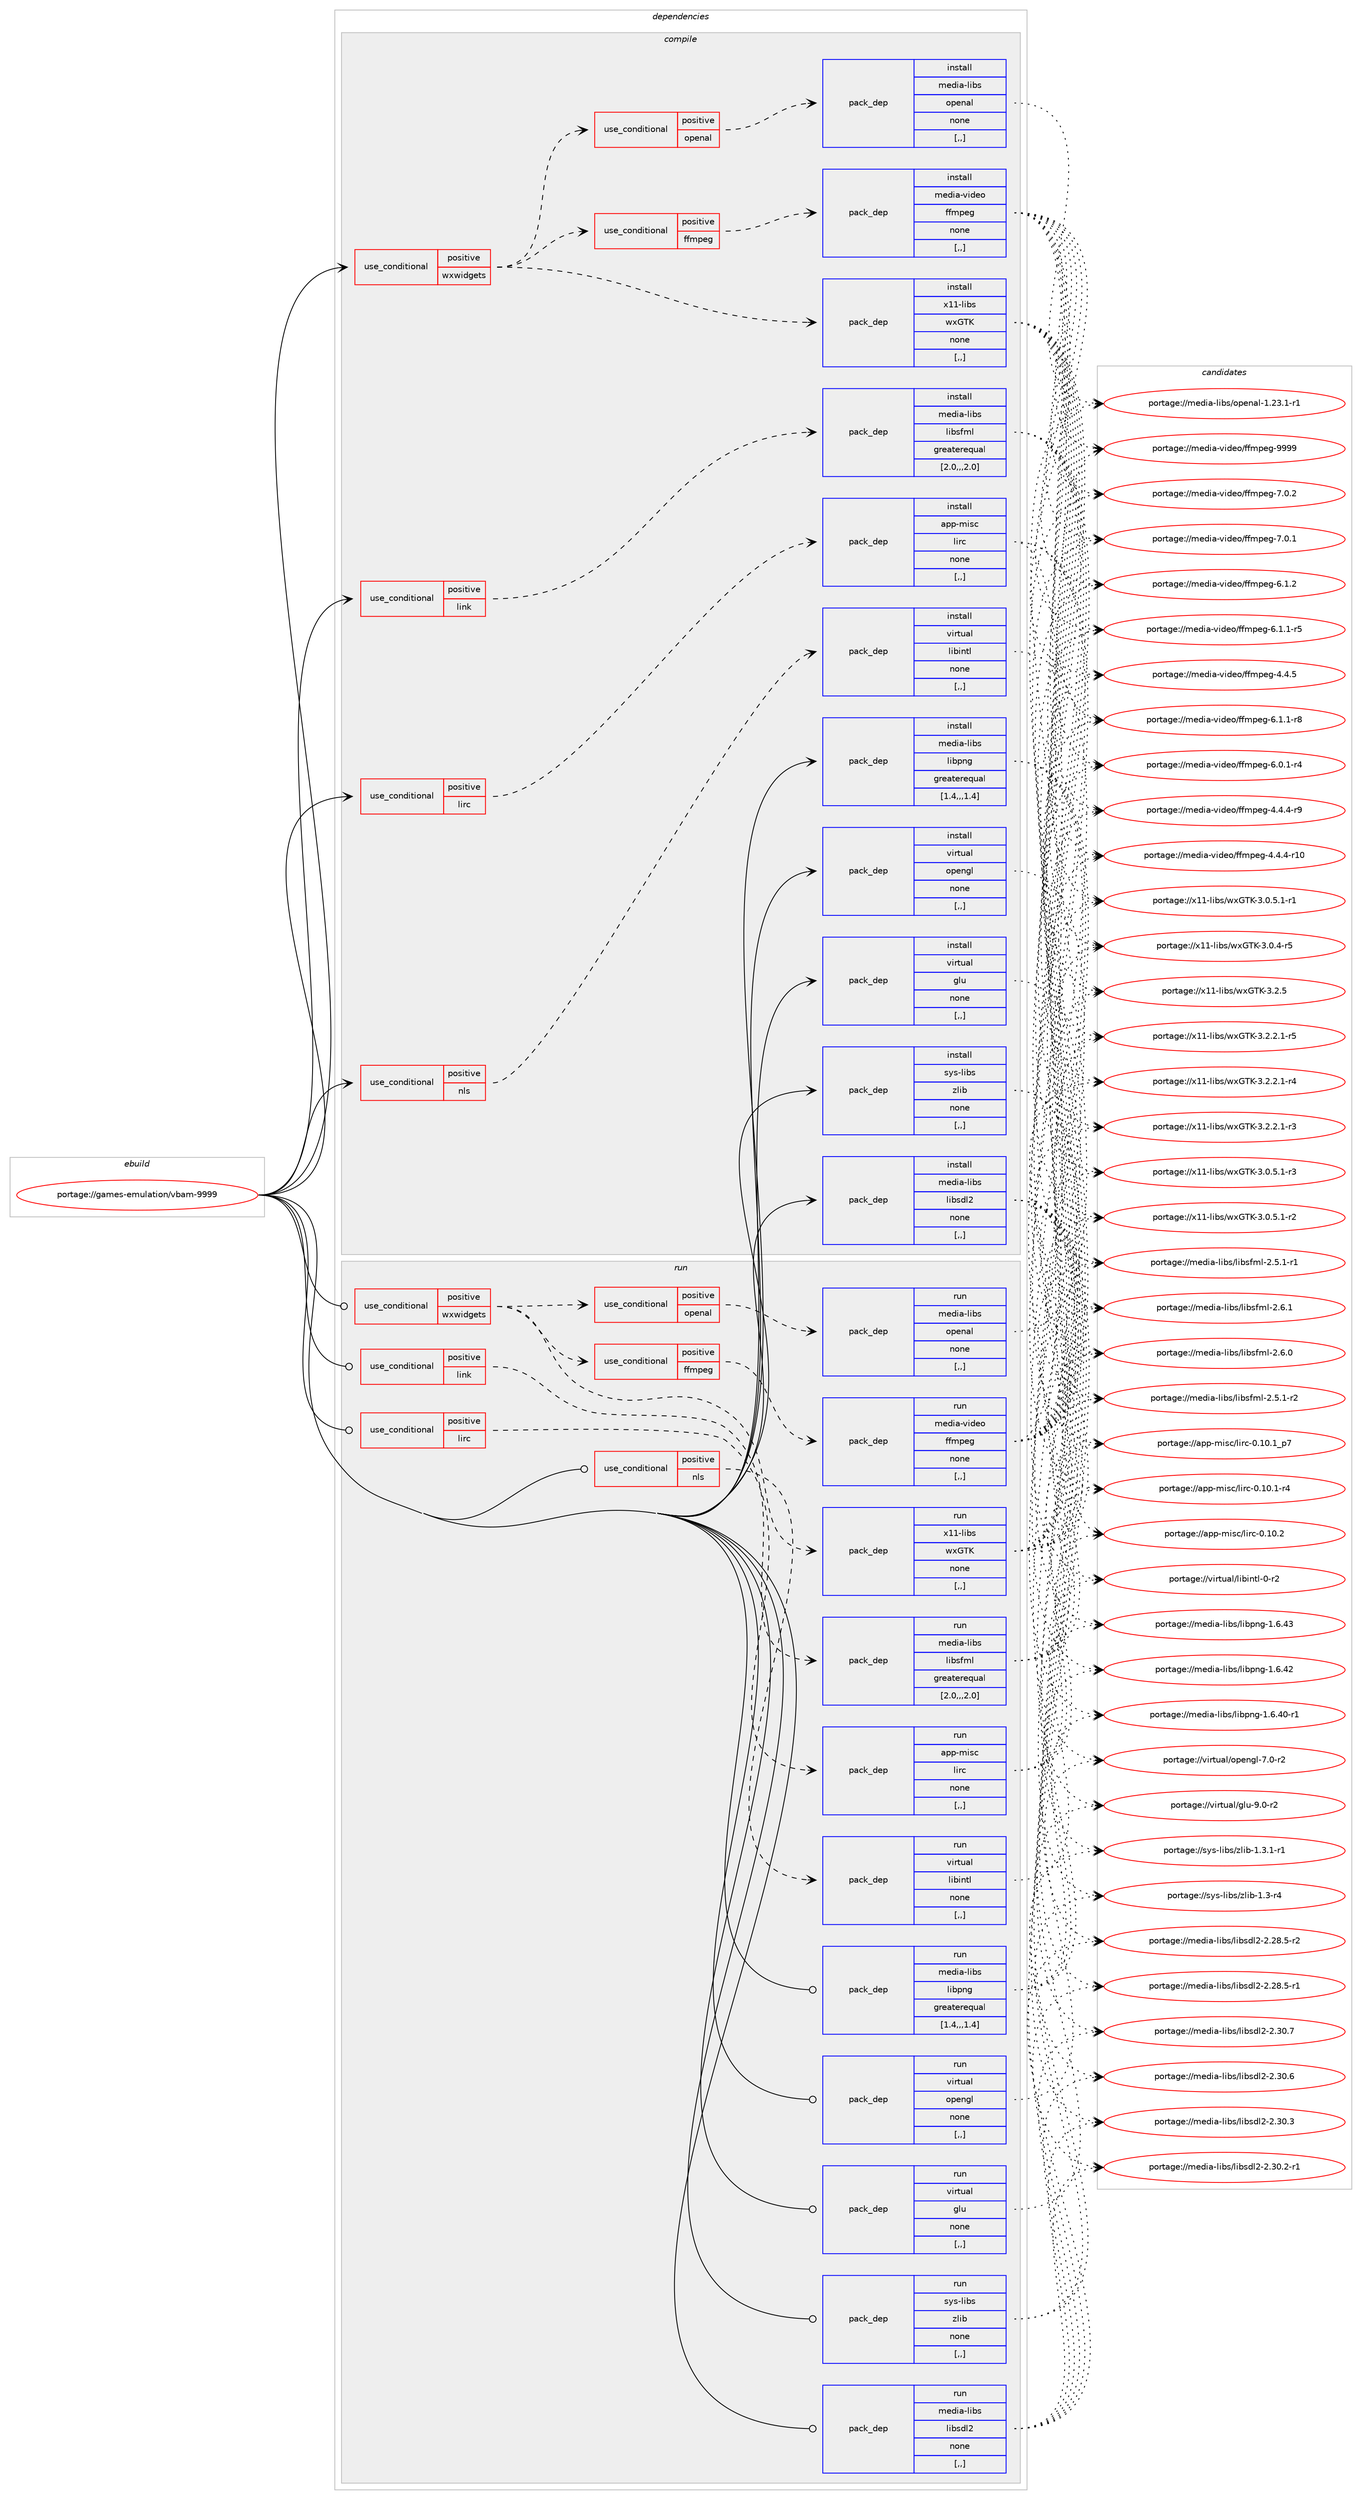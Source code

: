 digraph prolog {

# *************
# Graph options
# *************

newrank=true;
concentrate=true;
compound=true;
graph [rankdir=LR,fontname=Helvetica,fontsize=10,ranksep=1.5];#, ranksep=2.5, nodesep=0.2];
edge  [arrowhead=vee];
node  [fontname=Helvetica,fontsize=10];

# **********
# The ebuild
# **********

subgraph cluster_leftcol {
color=gray;
label=<<i>ebuild</i>>;
id [label="portage://games-emulation/vbam-9999", color=red, width=4, href="../games-emulation/vbam-9999.svg"];
}

# ****************
# The dependencies
# ****************

subgraph cluster_midcol {
color=gray;
label=<<i>dependencies</i>>;
subgraph cluster_compile {
fillcolor="#eeeeee";
style=filled;
label=<<i>compile</i>>;
subgraph cond195009 {
dependency725368 [label=<<TABLE BORDER="0" CELLBORDER="1" CELLSPACING="0" CELLPADDING="4"><TR><TD ROWSPAN="3" CELLPADDING="10">use_conditional</TD></TR><TR><TD>positive</TD></TR><TR><TD>link</TD></TR></TABLE>>, shape=none, color=red];
subgraph pack525273 {
dependency725369 [label=<<TABLE BORDER="0" CELLBORDER="1" CELLSPACING="0" CELLPADDING="4" WIDTH="220"><TR><TD ROWSPAN="6" CELLPADDING="30">pack_dep</TD></TR><TR><TD WIDTH="110">install</TD></TR><TR><TD>media-libs</TD></TR><TR><TD>libsfml</TD></TR><TR><TD>greaterequal</TD></TR><TR><TD>[2.0,,,2.0]</TD></TR></TABLE>>, shape=none, color=blue];
}
dependency725368:e -> dependency725369:w [weight=20,style="dashed",arrowhead="vee"];
}
id:e -> dependency725368:w [weight=20,style="solid",arrowhead="vee"];
subgraph cond195010 {
dependency725370 [label=<<TABLE BORDER="0" CELLBORDER="1" CELLSPACING="0" CELLPADDING="4"><TR><TD ROWSPAN="3" CELLPADDING="10">use_conditional</TD></TR><TR><TD>positive</TD></TR><TR><TD>lirc</TD></TR></TABLE>>, shape=none, color=red];
subgraph pack525274 {
dependency725371 [label=<<TABLE BORDER="0" CELLBORDER="1" CELLSPACING="0" CELLPADDING="4" WIDTH="220"><TR><TD ROWSPAN="6" CELLPADDING="30">pack_dep</TD></TR><TR><TD WIDTH="110">install</TD></TR><TR><TD>app-misc</TD></TR><TR><TD>lirc</TD></TR><TR><TD>none</TD></TR><TR><TD>[,,]</TD></TR></TABLE>>, shape=none, color=blue];
}
dependency725370:e -> dependency725371:w [weight=20,style="dashed",arrowhead="vee"];
}
id:e -> dependency725370:w [weight=20,style="solid",arrowhead="vee"];
subgraph cond195011 {
dependency725372 [label=<<TABLE BORDER="0" CELLBORDER="1" CELLSPACING="0" CELLPADDING="4"><TR><TD ROWSPAN="3" CELLPADDING="10">use_conditional</TD></TR><TR><TD>positive</TD></TR><TR><TD>nls</TD></TR></TABLE>>, shape=none, color=red];
subgraph pack525275 {
dependency725373 [label=<<TABLE BORDER="0" CELLBORDER="1" CELLSPACING="0" CELLPADDING="4" WIDTH="220"><TR><TD ROWSPAN="6" CELLPADDING="30">pack_dep</TD></TR><TR><TD WIDTH="110">install</TD></TR><TR><TD>virtual</TD></TR><TR><TD>libintl</TD></TR><TR><TD>none</TD></TR><TR><TD>[,,]</TD></TR></TABLE>>, shape=none, color=blue];
}
dependency725372:e -> dependency725373:w [weight=20,style="dashed",arrowhead="vee"];
}
id:e -> dependency725372:w [weight=20,style="solid",arrowhead="vee"];
subgraph cond195012 {
dependency725374 [label=<<TABLE BORDER="0" CELLBORDER="1" CELLSPACING="0" CELLPADDING="4"><TR><TD ROWSPAN="3" CELLPADDING="10">use_conditional</TD></TR><TR><TD>positive</TD></TR><TR><TD>wxwidgets</TD></TR></TABLE>>, shape=none, color=red];
subgraph cond195013 {
dependency725375 [label=<<TABLE BORDER="0" CELLBORDER="1" CELLSPACING="0" CELLPADDING="4"><TR><TD ROWSPAN="3" CELLPADDING="10">use_conditional</TD></TR><TR><TD>positive</TD></TR><TR><TD>ffmpeg</TD></TR></TABLE>>, shape=none, color=red];
subgraph pack525276 {
dependency725376 [label=<<TABLE BORDER="0" CELLBORDER="1" CELLSPACING="0" CELLPADDING="4" WIDTH="220"><TR><TD ROWSPAN="6" CELLPADDING="30">pack_dep</TD></TR><TR><TD WIDTH="110">install</TD></TR><TR><TD>media-video</TD></TR><TR><TD>ffmpeg</TD></TR><TR><TD>none</TD></TR><TR><TD>[,,]</TD></TR></TABLE>>, shape=none, color=blue];
}
dependency725375:e -> dependency725376:w [weight=20,style="dashed",arrowhead="vee"];
}
dependency725374:e -> dependency725375:w [weight=20,style="dashed",arrowhead="vee"];
subgraph cond195014 {
dependency725377 [label=<<TABLE BORDER="0" CELLBORDER="1" CELLSPACING="0" CELLPADDING="4"><TR><TD ROWSPAN="3" CELLPADDING="10">use_conditional</TD></TR><TR><TD>positive</TD></TR><TR><TD>openal</TD></TR></TABLE>>, shape=none, color=red];
subgraph pack525277 {
dependency725378 [label=<<TABLE BORDER="0" CELLBORDER="1" CELLSPACING="0" CELLPADDING="4" WIDTH="220"><TR><TD ROWSPAN="6" CELLPADDING="30">pack_dep</TD></TR><TR><TD WIDTH="110">install</TD></TR><TR><TD>media-libs</TD></TR><TR><TD>openal</TD></TR><TR><TD>none</TD></TR><TR><TD>[,,]</TD></TR></TABLE>>, shape=none, color=blue];
}
dependency725377:e -> dependency725378:w [weight=20,style="dashed",arrowhead="vee"];
}
dependency725374:e -> dependency725377:w [weight=20,style="dashed",arrowhead="vee"];
subgraph pack525278 {
dependency725379 [label=<<TABLE BORDER="0" CELLBORDER="1" CELLSPACING="0" CELLPADDING="4" WIDTH="220"><TR><TD ROWSPAN="6" CELLPADDING="30">pack_dep</TD></TR><TR><TD WIDTH="110">install</TD></TR><TR><TD>x11-libs</TD></TR><TR><TD>wxGTK</TD></TR><TR><TD>none</TD></TR><TR><TD>[,,]</TD></TR></TABLE>>, shape=none, color=blue];
}
dependency725374:e -> dependency725379:w [weight=20,style="dashed",arrowhead="vee"];
}
id:e -> dependency725374:w [weight=20,style="solid",arrowhead="vee"];
subgraph pack525279 {
dependency725380 [label=<<TABLE BORDER="0" CELLBORDER="1" CELLSPACING="0" CELLPADDING="4" WIDTH="220"><TR><TD ROWSPAN="6" CELLPADDING="30">pack_dep</TD></TR><TR><TD WIDTH="110">install</TD></TR><TR><TD>media-libs</TD></TR><TR><TD>libpng</TD></TR><TR><TD>greaterequal</TD></TR><TR><TD>[1.4,,,1.4]</TD></TR></TABLE>>, shape=none, color=blue];
}
id:e -> dependency725380:w [weight=20,style="solid",arrowhead="vee"];
subgraph pack525280 {
dependency725381 [label=<<TABLE BORDER="0" CELLBORDER="1" CELLSPACING="0" CELLPADDING="4" WIDTH="220"><TR><TD ROWSPAN="6" CELLPADDING="30">pack_dep</TD></TR><TR><TD WIDTH="110">install</TD></TR><TR><TD>media-libs</TD></TR><TR><TD>libsdl2</TD></TR><TR><TD>none</TD></TR><TR><TD>[,,]</TD></TR></TABLE>>, shape=none, color=blue];
}
id:e -> dependency725381:w [weight=20,style="solid",arrowhead="vee"];
subgraph pack525281 {
dependency725382 [label=<<TABLE BORDER="0" CELLBORDER="1" CELLSPACING="0" CELLPADDING="4" WIDTH="220"><TR><TD ROWSPAN="6" CELLPADDING="30">pack_dep</TD></TR><TR><TD WIDTH="110">install</TD></TR><TR><TD>sys-libs</TD></TR><TR><TD>zlib</TD></TR><TR><TD>none</TD></TR><TR><TD>[,,]</TD></TR></TABLE>>, shape=none, color=blue];
}
id:e -> dependency725382:w [weight=20,style="solid",arrowhead="vee"];
subgraph pack525282 {
dependency725383 [label=<<TABLE BORDER="0" CELLBORDER="1" CELLSPACING="0" CELLPADDING="4" WIDTH="220"><TR><TD ROWSPAN="6" CELLPADDING="30">pack_dep</TD></TR><TR><TD WIDTH="110">install</TD></TR><TR><TD>virtual</TD></TR><TR><TD>glu</TD></TR><TR><TD>none</TD></TR><TR><TD>[,,]</TD></TR></TABLE>>, shape=none, color=blue];
}
id:e -> dependency725383:w [weight=20,style="solid",arrowhead="vee"];
subgraph pack525283 {
dependency725384 [label=<<TABLE BORDER="0" CELLBORDER="1" CELLSPACING="0" CELLPADDING="4" WIDTH="220"><TR><TD ROWSPAN="6" CELLPADDING="30">pack_dep</TD></TR><TR><TD WIDTH="110">install</TD></TR><TR><TD>virtual</TD></TR><TR><TD>opengl</TD></TR><TR><TD>none</TD></TR><TR><TD>[,,]</TD></TR></TABLE>>, shape=none, color=blue];
}
id:e -> dependency725384:w [weight=20,style="solid",arrowhead="vee"];
}
subgraph cluster_compileandrun {
fillcolor="#eeeeee";
style=filled;
label=<<i>compile and run</i>>;
}
subgraph cluster_run {
fillcolor="#eeeeee";
style=filled;
label=<<i>run</i>>;
subgraph cond195015 {
dependency725385 [label=<<TABLE BORDER="0" CELLBORDER="1" CELLSPACING="0" CELLPADDING="4"><TR><TD ROWSPAN="3" CELLPADDING="10">use_conditional</TD></TR><TR><TD>positive</TD></TR><TR><TD>link</TD></TR></TABLE>>, shape=none, color=red];
subgraph pack525284 {
dependency725386 [label=<<TABLE BORDER="0" CELLBORDER="1" CELLSPACING="0" CELLPADDING="4" WIDTH="220"><TR><TD ROWSPAN="6" CELLPADDING="30">pack_dep</TD></TR><TR><TD WIDTH="110">run</TD></TR><TR><TD>media-libs</TD></TR><TR><TD>libsfml</TD></TR><TR><TD>greaterequal</TD></TR><TR><TD>[2.0,,,2.0]</TD></TR></TABLE>>, shape=none, color=blue];
}
dependency725385:e -> dependency725386:w [weight=20,style="dashed",arrowhead="vee"];
}
id:e -> dependency725385:w [weight=20,style="solid",arrowhead="odot"];
subgraph cond195016 {
dependency725387 [label=<<TABLE BORDER="0" CELLBORDER="1" CELLSPACING="0" CELLPADDING="4"><TR><TD ROWSPAN="3" CELLPADDING="10">use_conditional</TD></TR><TR><TD>positive</TD></TR><TR><TD>lirc</TD></TR></TABLE>>, shape=none, color=red];
subgraph pack525285 {
dependency725388 [label=<<TABLE BORDER="0" CELLBORDER="1" CELLSPACING="0" CELLPADDING="4" WIDTH="220"><TR><TD ROWSPAN="6" CELLPADDING="30">pack_dep</TD></TR><TR><TD WIDTH="110">run</TD></TR><TR><TD>app-misc</TD></TR><TR><TD>lirc</TD></TR><TR><TD>none</TD></TR><TR><TD>[,,]</TD></TR></TABLE>>, shape=none, color=blue];
}
dependency725387:e -> dependency725388:w [weight=20,style="dashed",arrowhead="vee"];
}
id:e -> dependency725387:w [weight=20,style="solid",arrowhead="odot"];
subgraph cond195017 {
dependency725389 [label=<<TABLE BORDER="0" CELLBORDER="1" CELLSPACING="0" CELLPADDING="4"><TR><TD ROWSPAN="3" CELLPADDING="10">use_conditional</TD></TR><TR><TD>positive</TD></TR><TR><TD>nls</TD></TR></TABLE>>, shape=none, color=red];
subgraph pack525286 {
dependency725390 [label=<<TABLE BORDER="0" CELLBORDER="1" CELLSPACING="0" CELLPADDING="4" WIDTH="220"><TR><TD ROWSPAN="6" CELLPADDING="30">pack_dep</TD></TR><TR><TD WIDTH="110">run</TD></TR><TR><TD>virtual</TD></TR><TR><TD>libintl</TD></TR><TR><TD>none</TD></TR><TR><TD>[,,]</TD></TR></TABLE>>, shape=none, color=blue];
}
dependency725389:e -> dependency725390:w [weight=20,style="dashed",arrowhead="vee"];
}
id:e -> dependency725389:w [weight=20,style="solid",arrowhead="odot"];
subgraph cond195018 {
dependency725391 [label=<<TABLE BORDER="0" CELLBORDER="1" CELLSPACING="0" CELLPADDING="4"><TR><TD ROWSPAN="3" CELLPADDING="10">use_conditional</TD></TR><TR><TD>positive</TD></TR><TR><TD>wxwidgets</TD></TR></TABLE>>, shape=none, color=red];
subgraph cond195019 {
dependency725392 [label=<<TABLE BORDER="0" CELLBORDER="1" CELLSPACING="0" CELLPADDING="4"><TR><TD ROWSPAN="3" CELLPADDING="10">use_conditional</TD></TR><TR><TD>positive</TD></TR><TR><TD>ffmpeg</TD></TR></TABLE>>, shape=none, color=red];
subgraph pack525287 {
dependency725393 [label=<<TABLE BORDER="0" CELLBORDER="1" CELLSPACING="0" CELLPADDING="4" WIDTH="220"><TR><TD ROWSPAN="6" CELLPADDING="30">pack_dep</TD></TR><TR><TD WIDTH="110">run</TD></TR><TR><TD>media-video</TD></TR><TR><TD>ffmpeg</TD></TR><TR><TD>none</TD></TR><TR><TD>[,,]</TD></TR></TABLE>>, shape=none, color=blue];
}
dependency725392:e -> dependency725393:w [weight=20,style="dashed",arrowhead="vee"];
}
dependency725391:e -> dependency725392:w [weight=20,style="dashed",arrowhead="vee"];
subgraph cond195020 {
dependency725394 [label=<<TABLE BORDER="0" CELLBORDER="1" CELLSPACING="0" CELLPADDING="4"><TR><TD ROWSPAN="3" CELLPADDING="10">use_conditional</TD></TR><TR><TD>positive</TD></TR><TR><TD>openal</TD></TR></TABLE>>, shape=none, color=red];
subgraph pack525288 {
dependency725395 [label=<<TABLE BORDER="0" CELLBORDER="1" CELLSPACING="0" CELLPADDING="4" WIDTH="220"><TR><TD ROWSPAN="6" CELLPADDING="30">pack_dep</TD></TR><TR><TD WIDTH="110">run</TD></TR><TR><TD>media-libs</TD></TR><TR><TD>openal</TD></TR><TR><TD>none</TD></TR><TR><TD>[,,]</TD></TR></TABLE>>, shape=none, color=blue];
}
dependency725394:e -> dependency725395:w [weight=20,style="dashed",arrowhead="vee"];
}
dependency725391:e -> dependency725394:w [weight=20,style="dashed",arrowhead="vee"];
subgraph pack525289 {
dependency725396 [label=<<TABLE BORDER="0" CELLBORDER="1" CELLSPACING="0" CELLPADDING="4" WIDTH="220"><TR><TD ROWSPAN="6" CELLPADDING="30">pack_dep</TD></TR><TR><TD WIDTH="110">run</TD></TR><TR><TD>x11-libs</TD></TR><TR><TD>wxGTK</TD></TR><TR><TD>none</TD></TR><TR><TD>[,,]</TD></TR></TABLE>>, shape=none, color=blue];
}
dependency725391:e -> dependency725396:w [weight=20,style="dashed",arrowhead="vee"];
}
id:e -> dependency725391:w [weight=20,style="solid",arrowhead="odot"];
subgraph pack525290 {
dependency725397 [label=<<TABLE BORDER="0" CELLBORDER="1" CELLSPACING="0" CELLPADDING="4" WIDTH="220"><TR><TD ROWSPAN="6" CELLPADDING="30">pack_dep</TD></TR><TR><TD WIDTH="110">run</TD></TR><TR><TD>media-libs</TD></TR><TR><TD>libpng</TD></TR><TR><TD>greaterequal</TD></TR><TR><TD>[1.4,,,1.4]</TD></TR></TABLE>>, shape=none, color=blue];
}
id:e -> dependency725397:w [weight=20,style="solid",arrowhead="odot"];
subgraph pack525291 {
dependency725398 [label=<<TABLE BORDER="0" CELLBORDER="1" CELLSPACING="0" CELLPADDING="4" WIDTH="220"><TR><TD ROWSPAN="6" CELLPADDING="30">pack_dep</TD></TR><TR><TD WIDTH="110">run</TD></TR><TR><TD>media-libs</TD></TR><TR><TD>libsdl2</TD></TR><TR><TD>none</TD></TR><TR><TD>[,,]</TD></TR></TABLE>>, shape=none, color=blue];
}
id:e -> dependency725398:w [weight=20,style="solid",arrowhead="odot"];
subgraph pack525292 {
dependency725399 [label=<<TABLE BORDER="0" CELLBORDER="1" CELLSPACING="0" CELLPADDING="4" WIDTH="220"><TR><TD ROWSPAN="6" CELLPADDING="30">pack_dep</TD></TR><TR><TD WIDTH="110">run</TD></TR><TR><TD>sys-libs</TD></TR><TR><TD>zlib</TD></TR><TR><TD>none</TD></TR><TR><TD>[,,]</TD></TR></TABLE>>, shape=none, color=blue];
}
id:e -> dependency725399:w [weight=20,style="solid",arrowhead="odot"];
subgraph pack525293 {
dependency725400 [label=<<TABLE BORDER="0" CELLBORDER="1" CELLSPACING="0" CELLPADDING="4" WIDTH="220"><TR><TD ROWSPAN="6" CELLPADDING="30">pack_dep</TD></TR><TR><TD WIDTH="110">run</TD></TR><TR><TD>virtual</TD></TR><TR><TD>glu</TD></TR><TR><TD>none</TD></TR><TR><TD>[,,]</TD></TR></TABLE>>, shape=none, color=blue];
}
id:e -> dependency725400:w [weight=20,style="solid",arrowhead="odot"];
subgraph pack525294 {
dependency725401 [label=<<TABLE BORDER="0" CELLBORDER="1" CELLSPACING="0" CELLPADDING="4" WIDTH="220"><TR><TD ROWSPAN="6" CELLPADDING="30">pack_dep</TD></TR><TR><TD WIDTH="110">run</TD></TR><TR><TD>virtual</TD></TR><TR><TD>opengl</TD></TR><TR><TD>none</TD></TR><TR><TD>[,,]</TD></TR></TABLE>>, shape=none, color=blue];
}
id:e -> dependency725401:w [weight=20,style="solid",arrowhead="odot"];
}
}

# **************
# The candidates
# **************

subgraph cluster_choices {
rank=same;
color=gray;
label=<<i>candidates</i>>;

subgraph choice525273 {
color=black;
nodesep=1;
choice1091011001059745108105981154710810598115102109108455046544649 [label="portage://media-libs/libsfml-2.6.1", color=red, width=4,href="../media-libs/libsfml-2.6.1.svg"];
choice1091011001059745108105981154710810598115102109108455046544648 [label="portage://media-libs/libsfml-2.6.0", color=red, width=4,href="../media-libs/libsfml-2.6.0.svg"];
choice10910110010597451081059811547108105981151021091084550465346494511450 [label="portage://media-libs/libsfml-2.5.1-r2", color=red, width=4,href="../media-libs/libsfml-2.5.1-r2.svg"];
choice10910110010597451081059811547108105981151021091084550465346494511449 [label="portage://media-libs/libsfml-2.5.1-r1", color=red, width=4,href="../media-libs/libsfml-2.5.1-r1.svg"];
dependency725369:e -> choice1091011001059745108105981154710810598115102109108455046544649:w [style=dotted,weight="100"];
dependency725369:e -> choice1091011001059745108105981154710810598115102109108455046544648:w [style=dotted,weight="100"];
dependency725369:e -> choice10910110010597451081059811547108105981151021091084550465346494511450:w [style=dotted,weight="100"];
dependency725369:e -> choice10910110010597451081059811547108105981151021091084550465346494511449:w [style=dotted,weight="100"];
}
subgraph choice525274 {
color=black;
nodesep=1;
choice971121124510910511599471081051149945484649484650 [label="portage://app-misc/lirc-0.10.2", color=red, width=4,href="../app-misc/lirc-0.10.2.svg"];
choice9711211245109105115994710810511499454846494846499511255 [label="portage://app-misc/lirc-0.10.1_p7", color=red, width=4,href="../app-misc/lirc-0.10.1_p7.svg"];
choice9711211245109105115994710810511499454846494846494511452 [label="portage://app-misc/lirc-0.10.1-r4", color=red, width=4,href="../app-misc/lirc-0.10.1-r4.svg"];
dependency725371:e -> choice971121124510910511599471081051149945484649484650:w [style=dotted,weight="100"];
dependency725371:e -> choice9711211245109105115994710810511499454846494846499511255:w [style=dotted,weight="100"];
dependency725371:e -> choice9711211245109105115994710810511499454846494846494511452:w [style=dotted,weight="100"];
}
subgraph choice525275 {
color=black;
nodesep=1;
choice11810511411611797108471081059810511011610845484511450 [label="portage://virtual/libintl-0-r2", color=red, width=4,href="../virtual/libintl-0-r2.svg"];
dependency725373:e -> choice11810511411611797108471081059810511011610845484511450:w [style=dotted,weight="100"];
}
subgraph choice525276 {
color=black;
nodesep=1;
choice1091011001059745118105100101111471021021091121011034557575757 [label="portage://media-video/ffmpeg-9999", color=red, width=4,href="../media-video/ffmpeg-9999.svg"];
choice109101100105974511810510010111147102102109112101103455546484650 [label="portage://media-video/ffmpeg-7.0.2", color=red, width=4,href="../media-video/ffmpeg-7.0.2.svg"];
choice109101100105974511810510010111147102102109112101103455546484649 [label="portage://media-video/ffmpeg-7.0.1", color=red, width=4,href="../media-video/ffmpeg-7.0.1.svg"];
choice109101100105974511810510010111147102102109112101103455446494650 [label="portage://media-video/ffmpeg-6.1.2", color=red, width=4,href="../media-video/ffmpeg-6.1.2.svg"];
choice1091011001059745118105100101111471021021091121011034554464946494511456 [label="portage://media-video/ffmpeg-6.1.1-r8", color=red, width=4,href="../media-video/ffmpeg-6.1.1-r8.svg"];
choice1091011001059745118105100101111471021021091121011034554464946494511453 [label="portage://media-video/ffmpeg-6.1.1-r5", color=red, width=4,href="../media-video/ffmpeg-6.1.1-r5.svg"];
choice1091011001059745118105100101111471021021091121011034554464846494511452 [label="portage://media-video/ffmpeg-6.0.1-r4", color=red, width=4,href="../media-video/ffmpeg-6.0.1-r4.svg"];
choice109101100105974511810510010111147102102109112101103455246524653 [label="portage://media-video/ffmpeg-4.4.5", color=red, width=4,href="../media-video/ffmpeg-4.4.5.svg"];
choice1091011001059745118105100101111471021021091121011034552465246524511457 [label="portage://media-video/ffmpeg-4.4.4-r9", color=red, width=4,href="../media-video/ffmpeg-4.4.4-r9.svg"];
choice109101100105974511810510010111147102102109112101103455246524652451144948 [label="portage://media-video/ffmpeg-4.4.4-r10", color=red, width=4,href="../media-video/ffmpeg-4.4.4-r10.svg"];
dependency725376:e -> choice1091011001059745118105100101111471021021091121011034557575757:w [style=dotted,weight="100"];
dependency725376:e -> choice109101100105974511810510010111147102102109112101103455546484650:w [style=dotted,weight="100"];
dependency725376:e -> choice109101100105974511810510010111147102102109112101103455546484649:w [style=dotted,weight="100"];
dependency725376:e -> choice109101100105974511810510010111147102102109112101103455446494650:w [style=dotted,weight="100"];
dependency725376:e -> choice1091011001059745118105100101111471021021091121011034554464946494511456:w [style=dotted,weight="100"];
dependency725376:e -> choice1091011001059745118105100101111471021021091121011034554464946494511453:w [style=dotted,weight="100"];
dependency725376:e -> choice1091011001059745118105100101111471021021091121011034554464846494511452:w [style=dotted,weight="100"];
dependency725376:e -> choice109101100105974511810510010111147102102109112101103455246524653:w [style=dotted,weight="100"];
dependency725376:e -> choice1091011001059745118105100101111471021021091121011034552465246524511457:w [style=dotted,weight="100"];
dependency725376:e -> choice109101100105974511810510010111147102102109112101103455246524652451144948:w [style=dotted,weight="100"];
}
subgraph choice525277 {
color=black;
nodesep=1;
choice1091011001059745108105981154711111210111097108454946505146494511449 [label="portage://media-libs/openal-1.23.1-r1", color=red, width=4,href="../media-libs/openal-1.23.1-r1.svg"];
dependency725378:e -> choice1091011001059745108105981154711111210111097108454946505146494511449:w [style=dotted,weight="100"];
}
subgraph choice525278 {
color=black;
nodesep=1;
choice1204949451081059811547119120718475455146504653 [label="portage://x11-libs/wxGTK-3.2.5", color=red, width=4,href="../x11-libs/wxGTK-3.2.5.svg"];
choice120494945108105981154711912071847545514650465046494511453 [label="portage://x11-libs/wxGTK-3.2.2.1-r5", color=red, width=4,href="../x11-libs/wxGTK-3.2.2.1-r5.svg"];
choice120494945108105981154711912071847545514650465046494511452 [label="portage://x11-libs/wxGTK-3.2.2.1-r4", color=red, width=4,href="../x11-libs/wxGTK-3.2.2.1-r4.svg"];
choice120494945108105981154711912071847545514650465046494511451 [label="portage://x11-libs/wxGTK-3.2.2.1-r3", color=red, width=4,href="../x11-libs/wxGTK-3.2.2.1-r3.svg"];
choice120494945108105981154711912071847545514648465346494511451 [label="portage://x11-libs/wxGTK-3.0.5.1-r3", color=red, width=4,href="../x11-libs/wxGTK-3.0.5.1-r3.svg"];
choice120494945108105981154711912071847545514648465346494511450 [label="portage://x11-libs/wxGTK-3.0.5.1-r2", color=red, width=4,href="../x11-libs/wxGTK-3.0.5.1-r2.svg"];
choice120494945108105981154711912071847545514648465346494511449 [label="portage://x11-libs/wxGTK-3.0.5.1-r1", color=red, width=4,href="../x11-libs/wxGTK-3.0.5.1-r1.svg"];
choice12049494510810598115471191207184754551464846524511453 [label="portage://x11-libs/wxGTK-3.0.4-r5", color=red, width=4,href="../x11-libs/wxGTK-3.0.4-r5.svg"];
dependency725379:e -> choice1204949451081059811547119120718475455146504653:w [style=dotted,weight="100"];
dependency725379:e -> choice120494945108105981154711912071847545514650465046494511453:w [style=dotted,weight="100"];
dependency725379:e -> choice120494945108105981154711912071847545514650465046494511452:w [style=dotted,weight="100"];
dependency725379:e -> choice120494945108105981154711912071847545514650465046494511451:w [style=dotted,weight="100"];
dependency725379:e -> choice120494945108105981154711912071847545514648465346494511451:w [style=dotted,weight="100"];
dependency725379:e -> choice120494945108105981154711912071847545514648465346494511450:w [style=dotted,weight="100"];
dependency725379:e -> choice120494945108105981154711912071847545514648465346494511449:w [style=dotted,weight="100"];
dependency725379:e -> choice12049494510810598115471191207184754551464846524511453:w [style=dotted,weight="100"];
}
subgraph choice525279 {
color=black;
nodesep=1;
choice109101100105974510810598115471081059811211010345494654465251 [label="portage://media-libs/libpng-1.6.43", color=red, width=4,href="../media-libs/libpng-1.6.43.svg"];
choice109101100105974510810598115471081059811211010345494654465250 [label="portage://media-libs/libpng-1.6.42", color=red, width=4,href="../media-libs/libpng-1.6.42.svg"];
choice1091011001059745108105981154710810598112110103454946544652484511449 [label="portage://media-libs/libpng-1.6.40-r1", color=red, width=4,href="../media-libs/libpng-1.6.40-r1.svg"];
dependency725380:e -> choice109101100105974510810598115471081059811211010345494654465251:w [style=dotted,weight="100"];
dependency725380:e -> choice109101100105974510810598115471081059811211010345494654465250:w [style=dotted,weight="100"];
dependency725380:e -> choice1091011001059745108105981154710810598112110103454946544652484511449:w [style=dotted,weight="100"];
}
subgraph choice525280 {
color=black;
nodesep=1;
choice10910110010597451081059811547108105981151001085045504651484655 [label="portage://media-libs/libsdl2-2.30.7", color=red, width=4,href="../media-libs/libsdl2-2.30.7.svg"];
choice10910110010597451081059811547108105981151001085045504651484654 [label="portage://media-libs/libsdl2-2.30.6", color=red, width=4,href="../media-libs/libsdl2-2.30.6.svg"];
choice10910110010597451081059811547108105981151001085045504651484651 [label="portage://media-libs/libsdl2-2.30.3", color=red, width=4,href="../media-libs/libsdl2-2.30.3.svg"];
choice109101100105974510810598115471081059811510010850455046514846504511449 [label="portage://media-libs/libsdl2-2.30.2-r1", color=red, width=4,href="../media-libs/libsdl2-2.30.2-r1.svg"];
choice109101100105974510810598115471081059811510010850455046505646534511450 [label="portage://media-libs/libsdl2-2.28.5-r2", color=red, width=4,href="../media-libs/libsdl2-2.28.5-r2.svg"];
choice109101100105974510810598115471081059811510010850455046505646534511449 [label="portage://media-libs/libsdl2-2.28.5-r1", color=red, width=4,href="../media-libs/libsdl2-2.28.5-r1.svg"];
dependency725381:e -> choice10910110010597451081059811547108105981151001085045504651484655:w [style=dotted,weight="100"];
dependency725381:e -> choice10910110010597451081059811547108105981151001085045504651484654:w [style=dotted,weight="100"];
dependency725381:e -> choice10910110010597451081059811547108105981151001085045504651484651:w [style=dotted,weight="100"];
dependency725381:e -> choice109101100105974510810598115471081059811510010850455046514846504511449:w [style=dotted,weight="100"];
dependency725381:e -> choice109101100105974510810598115471081059811510010850455046505646534511450:w [style=dotted,weight="100"];
dependency725381:e -> choice109101100105974510810598115471081059811510010850455046505646534511449:w [style=dotted,weight="100"];
}
subgraph choice525281 {
color=black;
nodesep=1;
choice115121115451081059811547122108105984549465146494511449 [label="portage://sys-libs/zlib-1.3.1-r1", color=red, width=4,href="../sys-libs/zlib-1.3.1-r1.svg"];
choice11512111545108105981154712210810598454946514511452 [label="portage://sys-libs/zlib-1.3-r4", color=red, width=4,href="../sys-libs/zlib-1.3-r4.svg"];
dependency725382:e -> choice115121115451081059811547122108105984549465146494511449:w [style=dotted,weight="100"];
dependency725382:e -> choice11512111545108105981154712210810598454946514511452:w [style=dotted,weight="100"];
}
subgraph choice525282 {
color=black;
nodesep=1;
choice1181051141161179710847103108117455746484511450 [label="portage://virtual/glu-9.0-r2", color=red, width=4,href="../virtual/glu-9.0-r2.svg"];
dependency725383:e -> choice1181051141161179710847103108117455746484511450:w [style=dotted,weight="100"];
}
subgraph choice525283 {
color=black;
nodesep=1;
choice1181051141161179710847111112101110103108455546484511450 [label="portage://virtual/opengl-7.0-r2", color=red, width=4,href="../virtual/opengl-7.0-r2.svg"];
dependency725384:e -> choice1181051141161179710847111112101110103108455546484511450:w [style=dotted,weight="100"];
}
subgraph choice525284 {
color=black;
nodesep=1;
choice1091011001059745108105981154710810598115102109108455046544649 [label="portage://media-libs/libsfml-2.6.1", color=red, width=4,href="../media-libs/libsfml-2.6.1.svg"];
choice1091011001059745108105981154710810598115102109108455046544648 [label="portage://media-libs/libsfml-2.6.0", color=red, width=4,href="../media-libs/libsfml-2.6.0.svg"];
choice10910110010597451081059811547108105981151021091084550465346494511450 [label="portage://media-libs/libsfml-2.5.1-r2", color=red, width=4,href="../media-libs/libsfml-2.5.1-r2.svg"];
choice10910110010597451081059811547108105981151021091084550465346494511449 [label="portage://media-libs/libsfml-2.5.1-r1", color=red, width=4,href="../media-libs/libsfml-2.5.1-r1.svg"];
dependency725386:e -> choice1091011001059745108105981154710810598115102109108455046544649:w [style=dotted,weight="100"];
dependency725386:e -> choice1091011001059745108105981154710810598115102109108455046544648:w [style=dotted,weight="100"];
dependency725386:e -> choice10910110010597451081059811547108105981151021091084550465346494511450:w [style=dotted,weight="100"];
dependency725386:e -> choice10910110010597451081059811547108105981151021091084550465346494511449:w [style=dotted,weight="100"];
}
subgraph choice525285 {
color=black;
nodesep=1;
choice971121124510910511599471081051149945484649484650 [label="portage://app-misc/lirc-0.10.2", color=red, width=4,href="../app-misc/lirc-0.10.2.svg"];
choice9711211245109105115994710810511499454846494846499511255 [label="portage://app-misc/lirc-0.10.1_p7", color=red, width=4,href="../app-misc/lirc-0.10.1_p7.svg"];
choice9711211245109105115994710810511499454846494846494511452 [label="portage://app-misc/lirc-0.10.1-r4", color=red, width=4,href="../app-misc/lirc-0.10.1-r4.svg"];
dependency725388:e -> choice971121124510910511599471081051149945484649484650:w [style=dotted,weight="100"];
dependency725388:e -> choice9711211245109105115994710810511499454846494846499511255:w [style=dotted,weight="100"];
dependency725388:e -> choice9711211245109105115994710810511499454846494846494511452:w [style=dotted,weight="100"];
}
subgraph choice525286 {
color=black;
nodesep=1;
choice11810511411611797108471081059810511011610845484511450 [label="portage://virtual/libintl-0-r2", color=red, width=4,href="../virtual/libintl-0-r2.svg"];
dependency725390:e -> choice11810511411611797108471081059810511011610845484511450:w [style=dotted,weight="100"];
}
subgraph choice525287 {
color=black;
nodesep=1;
choice1091011001059745118105100101111471021021091121011034557575757 [label="portage://media-video/ffmpeg-9999", color=red, width=4,href="../media-video/ffmpeg-9999.svg"];
choice109101100105974511810510010111147102102109112101103455546484650 [label="portage://media-video/ffmpeg-7.0.2", color=red, width=4,href="../media-video/ffmpeg-7.0.2.svg"];
choice109101100105974511810510010111147102102109112101103455546484649 [label="portage://media-video/ffmpeg-7.0.1", color=red, width=4,href="../media-video/ffmpeg-7.0.1.svg"];
choice109101100105974511810510010111147102102109112101103455446494650 [label="portage://media-video/ffmpeg-6.1.2", color=red, width=4,href="../media-video/ffmpeg-6.1.2.svg"];
choice1091011001059745118105100101111471021021091121011034554464946494511456 [label="portage://media-video/ffmpeg-6.1.1-r8", color=red, width=4,href="../media-video/ffmpeg-6.1.1-r8.svg"];
choice1091011001059745118105100101111471021021091121011034554464946494511453 [label="portage://media-video/ffmpeg-6.1.1-r5", color=red, width=4,href="../media-video/ffmpeg-6.1.1-r5.svg"];
choice1091011001059745118105100101111471021021091121011034554464846494511452 [label="portage://media-video/ffmpeg-6.0.1-r4", color=red, width=4,href="../media-video/ffmpeg-6.0.1-r4.svg"];
choice109101100105974511810510010111147102102109112101103455246524653 [label="portage://media-video/ffmpeg-4.4.5", color=red, width=4,href="../media-video/ffmpeg-4.4.5.svg"];
choice1091011001059745118105100101111471021021091121011034552465246524511457 [label="portage://media-video/ffmpeg-4.4.4-r9", color=red, width=4,href="../media-video/ffmpeg-4.4.4-r9.svg"];
choice109101100105974511810510010111147102102109112101103455246524652451144948 [label="portage://media-video/ffmpeg-4.4.4-r10", color=red, width=4,href="../media-video/ffmpeg-4.4.4-r10.svg"];
dependency725393:e -> choice1091011001059745118105100101111471021021091121011034557575757:w [style=dotted,weight="100"];
dependency725393:e -> choice109101100105974511810510010111147102102109112101103455546484650:w [style=dotted,weight="100"];
dependency725393:e -> choice109101100105974511810510010111147102102109112101103455546484649:w [style=dotted,weight="100"];
dependency725393:e -> choice109101100105974511810510010111147102102109112101103455446494650:w [style=dotted,weight="100"];
dependency725393:e -> choice1091011001059745118105100101111471021021091121011034554464946494511456:w [style=dotted,weight="100"];
dependency725393:e -> choice1091011001059745118105100101111471021021091121011034554464946494511453:w [style=dotted,weight="100"];
dependency725393:e -> choice1091011001059745118105100101111471021021091121011034554464846494511452:w [style=dotted,weight="100"];
dependency725393:e -> choice109101100105974511810510010111147102102109112101103455246524653:w [style=dotted,weight="100"];
dependency725393:e -> choice1091011001059745118105100101111471021021091121011034552465246524511457:w [style=dotted,weight="100"];
dependency725393:e -> choice109101100105974511810510010111147102102109112101103455246524652451144948:w [style=dotted,weight="100"];
}
subgraph choice525288 {
color=black;
nodesep=1;
choice1091011001059745108105981154711111210111097108454946505146494511449 [label="portage://media-libs/openal-1.23.1-r1", color=red, width=4,href="../media-libs/openal-1.23.1-r1.svg"];
dependency725395:e -> choice1091011001059745108105981154711111210111097108454946505146494511449:w [style=dotted,weight="100"];
}
subgraph choice525289 {
color=black;
nodesep=1;
choice1204949451081059811547119120718475455146504653 [label="portage://x11-libs/wxGTK-3.2.5", color=red, width=4,href="../x11-libs/wxGTK-3.2.5.svg"];
choice120494945108105981154711912071847545514650465046494511453 [label="portage://x11-libs/wxGTK-3.2.2.1-r5", color=red, width=4,href="../x11-libs/wxGTK-3.2.2.1-r5.svg"];
choice120494945108105981154711912071847545514650465046494511452 [label="portage://x11-libs/wxGTK-3.2.2.1-r4", color=red, width=4,href="../x11-libs/wxGTK-3.2.2.1-r4.svg"];
choice120494945108105981154711912071847545514650465046494511451 [label="portage://x11-libs/wxGTK-3.2.2.1-r3", color=red, width=4,href="../x11-libs/wxGTK-3.2.2.1-r3.svg"];
choice120494945108105981154711912071847545514648465346494511451 [label="portage://x11-libs/wxGTK-3.0.5.1-r3", color=red, width=4,href="../x11-libs/wxGTK-3.0.5.1-r3.svg"];
choice120494945108105981154711912071847545514648465346494511450 [label="portage://x11-libs/wxGTK-3.0.5.1-r2", color=red, width=4,href="../x11-libs/wxGTK-3.0.5.1-r2.svg"];
choice120494945108105981154711912071847545514648465346494511449 [label="portage://x11-libs/wxGTK-3.0.5.1-r1", color=red, width=4,href="../x11-libs/wxGTK-3.0.5.1-r1.svg"];
choice12049494510810598115471191207184754551464846524511453 [label="portage://x11-libs/wxGTK-3.0.4-r5", color=red, width=4,href="../x11-libs/wxGTK-3.0.4-r5.svg"];
dependency725396:e -> choice1204949451081059811547119120718475455146504653:w [style=dotted,weight="100"];
dependency725396:e -> choice120494945108105981154711912071847545514650465046494511453:w [style=dotted,weight="100"];
dependency725396:e -> choice120494945108105981154711912071847545514650465046494511452:w [style=dotted,weight="100"];
dependency725396:e -> choice120494945108105981154711912071847545514650465046494511451:w [style=dotted,weight="100"];
dependency725396:e -> choice120494945108105981154711912071847545514648465346494511451:w [style=dotted,weight="100"];
dependency725396:e -> choice120494945108105981154711912071847545514648465346494511450:w [style=dotted,weight="100"];
dependency725396:e -> choice120494945108105981154711912071847545514648465346494511449:w [style=dotted,weight="100"];
dependency725396:e -> choice12049494510810598115471191207184754551464846524511453:w [style=dotted,weight="100"];
}
subgraph choice525290 {
color=black;
nodesep=1;
choice109101100105974510810598115471081059811211010345494654465251 [label="portage://media-libs/libpng-1.6.43", color=red, width=4,href="../media-libs/libpng-1.6.43.svg"];
choice109101100105974510810598115471081059811211010345494654465250 [label="portage://media-libs/libpng-1.6.42", color=red, width=4,href="../media-libs/libpng-1.6.42.svg"];
choice1091011001059745108105981154710810598112110103454946544652484511449 [label="portage://media-libs/libpng-1.6.40-r1", color=red, width=4,href="../media-libs/libpng-1.6.40-r1.svg"];
dependency725397:e -> choice109101100105974510810598115471081059811211010345494654465251:w [style=dotted,weight="100"];
dependency725397:e -> choice109101100105974510810598115471081059811211010345494654465250:w [style=dotted,weight="100"];
dependency725397:e -> choice1091011001059745108105981154710810598112110103454946544652484511449:w [style=dotted,weight="100"];
}
subgraph choice525291 {
color=black;
nodesep=1;
choice10910110010597451081059811547108105981151001085045504651484655 [label="portage://media-libs/libsdl2-2.30.7", color=red, width=4,href="../media-libs/libsdl2-2.30.7.svg"];
choice10910110010597451081059811547108105981151001085045504651484654 [label="portage://media-libs/libsdl2-2.30.6", color=red, width=4,href="../media-libs/libsdl2-2.30.6.svg"];
choice10910110010597451081059811547108105981151001085045504651484651 [label="portage://media-libs/libsdl2-2.30.3", color=red, width=4,href="../media-libs/libsdl2-2.30.3.svg"];
choice109101100105974510810598115471081059811510010850455046514846504511449 [label="portage://media-libs/libsdl2-2.30.2-r1", color=red, width=4,href="../media-libs/libsdl2-2.30.2-r1.svg"];
choice109101100105974510810598115471081059811510010850455046505646534511450 [label="portage://media-libs/libsdl2-2.28.5-r2", color=red, width=4,href="../media-libs/libsdl2-2.28.5-r2.svg"];
choice109101100105974510810598115471081059811510010850455046505646534511449 [label="portage://media-libs/libsdl2-2.28.5-r1", color=red, width=4,href="../media-libs/libsdl2-2.28.5-r1.svg"];
dependency725398:e -> choice10910110010597451081059811547108105981151001085045504651484655:w [style=dotted,weight="100"];
dependency725398:e -> choice10910110010597451081059811547108105981151001085045504651484654:w [style=dotted,weight="100"];
dependency725398:e -> choice10910110010597451081059811547108105981151001085045504651484651:w [style=dotted,weight="100"];
dependency725398:e -> choice109101100105974510810598115471081059811510010850455046514846504511449:w [style=dotted,weight="100"];
dependency725398:e -> choice109101100105974510810598115471081059811510010850455046505646534511450:w [style=dotted,weight="100"];
dependency725398:e -> choice109101100105974510810598115471081059811510010850455046505646534511449:w [style=dotted,weight="100"];
}
subgraph choice525292 {
color=black;
nodesep=1;
choice115121115451081059811547122108105984549465146494511449 [label="portage://sys-libs/zlib-1.3.1-r1", color=red, width=4,href="../sys-libs/zlib-1.3.1-r1.svg"];
choice11512111545108105981154712210810598454946514511452 [label="portage://sys-libs/zlib-1.3-r4", color=red, width=4,href="../sys-libs/zlib-1.3-r4.svg"];
dependency725399:e -> choice115121115451081059811547122108105984549465146494511449:w [style=dotted,weight="100"];
dependency725399:e -> choice11512111545108105981154712210810598454946514511452:w [style=dotted,weight="100"];
}
subgraph choice525293 {
color=black;
nodesep=1;
choice1181051141161179710847103108117455746484511450 [label="portage://virtual/glu-9.0-r2", color=red, width=4,href="../virtual/glu-9.0-r2.svg"];
dependency725400:e -> choice1181051141161179710847103108117455746484511450:w [style=dotted,weight="100"];
}
subgraph choice525294 {
color=black;
nodesep=1;
choice1181051141161179710847111112101110103108455546484511450 [label="portage://virtual/opengl-7.0-r2", color=red, width=4,href="../virtual/opengl-7.0-r2.svg"];
dependency725401:e -> choice1181051141161179710847111112101110103108455546484511450:w [style=dotted,weight="100"];
}
}

}
